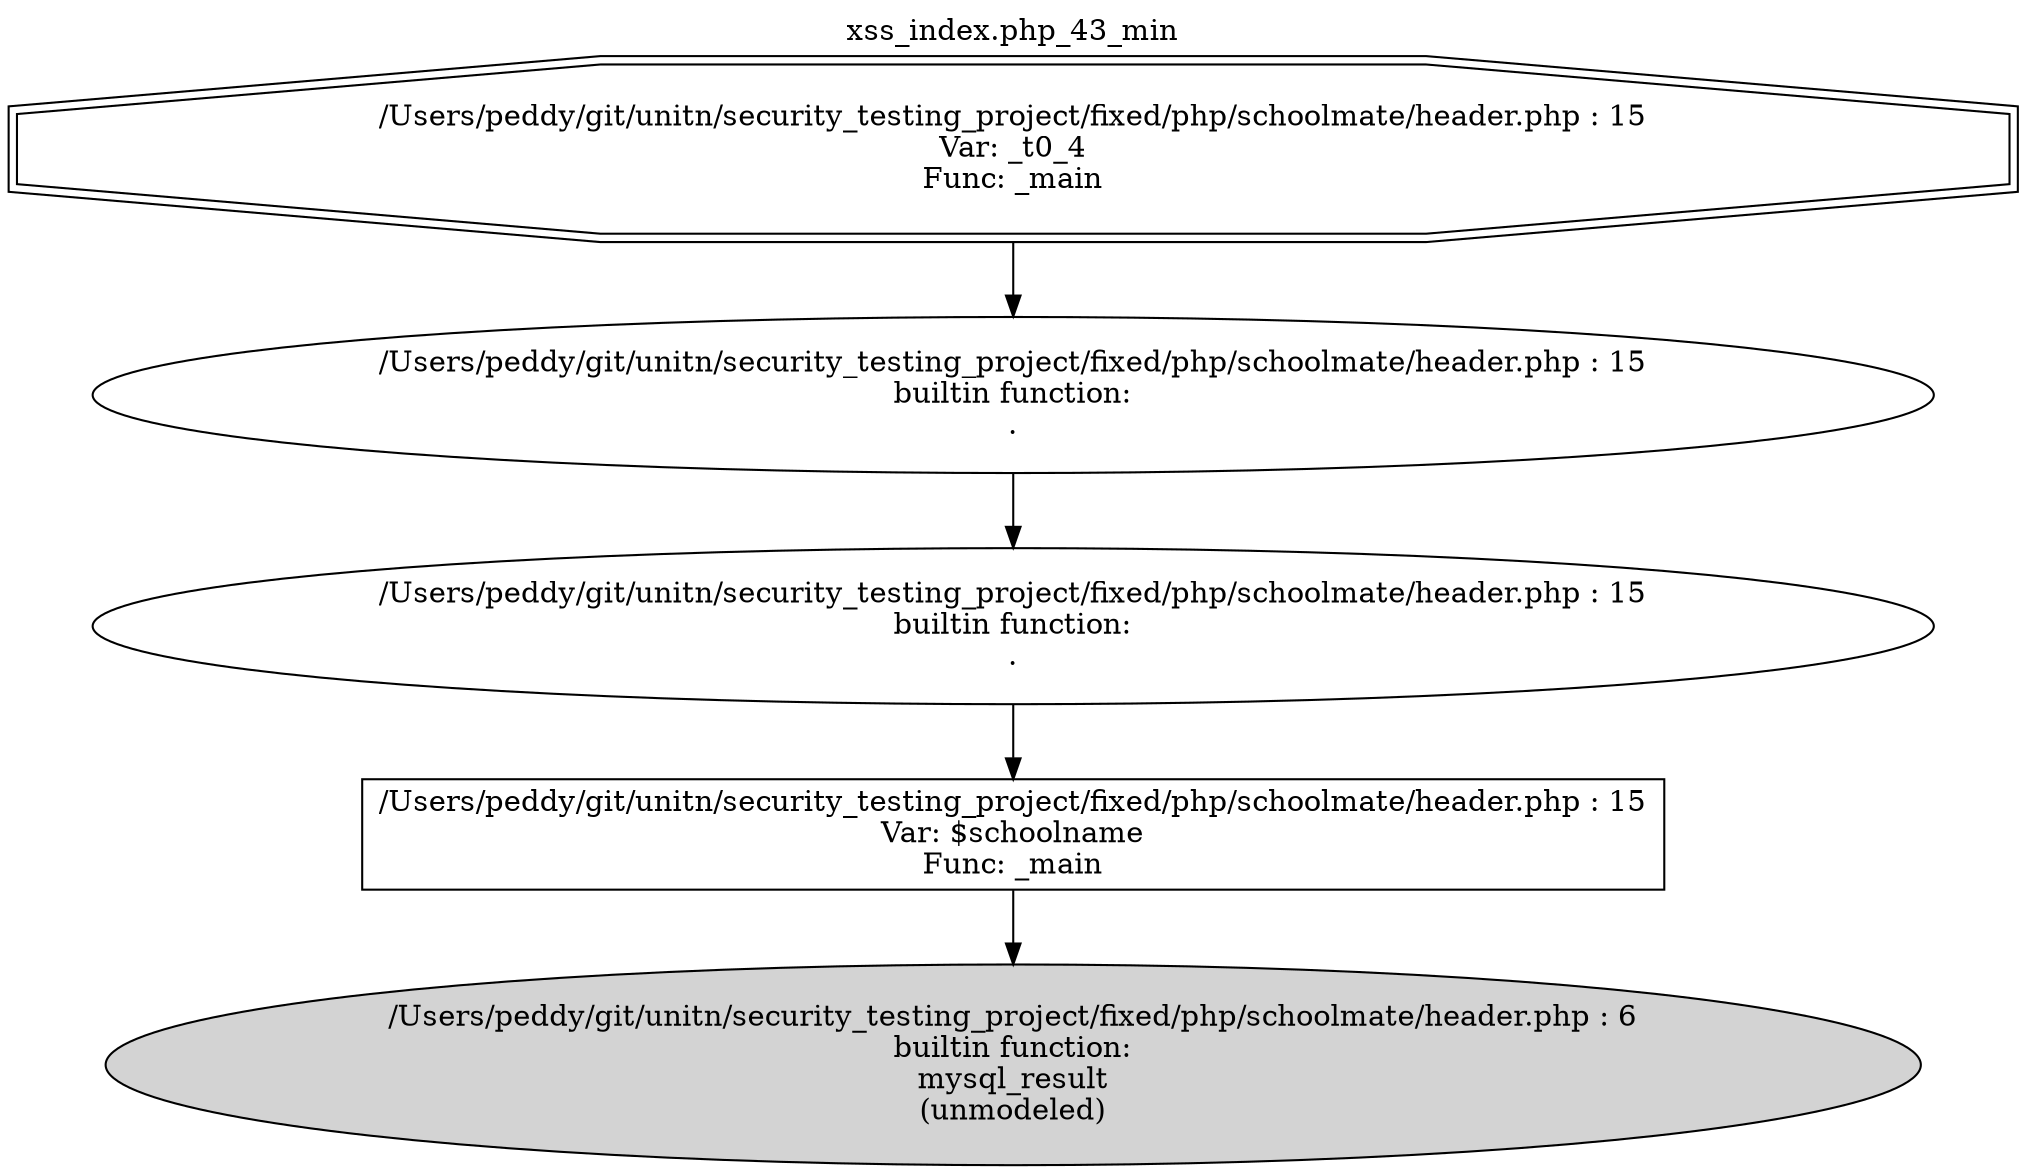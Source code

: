 digraph cfg {
  label="xss_index.php_43_min";
  labelloc=t;
  n1 [shape=doubleoctagon, label="/Users/peddy/git/unitn/security_testing_project/fixed/php/schoolmate/header.php : 15\nVar: _t0_4\nFunc: _main\n"];
  n2 [shape=ellipse, label="/Users/peddy/git/unitn/security_testing_project/fixed/php/schoolmate/header.php : 15\nbuiltin function:\n.\n"];
  n3 [shape=ellipse, label="/Users/peddy/git/unitn/security_testing_project/fixed/php/schoolmate/header.php : 15\nbuiltin function:\n.\n"];
  n4 [shape=box, label="/Users/peddy/git/unitn/security_testing_project/fixed/php/schoolmate/header.php : 15\nVar: $schoolname\nFunc: _main\n"];
  n5 [shape=ellipse, label="/Users/peddy/git/unitn/security_testing_project/fixed/php/schoolmate/header.php : 6\nbuiltin function:\nmysql_result\n(unmodeled)\n",style=filled];
  n1 -> n2;
  n2 -> n3;
  n3 -> n4;
  n4 -> n5;
}
